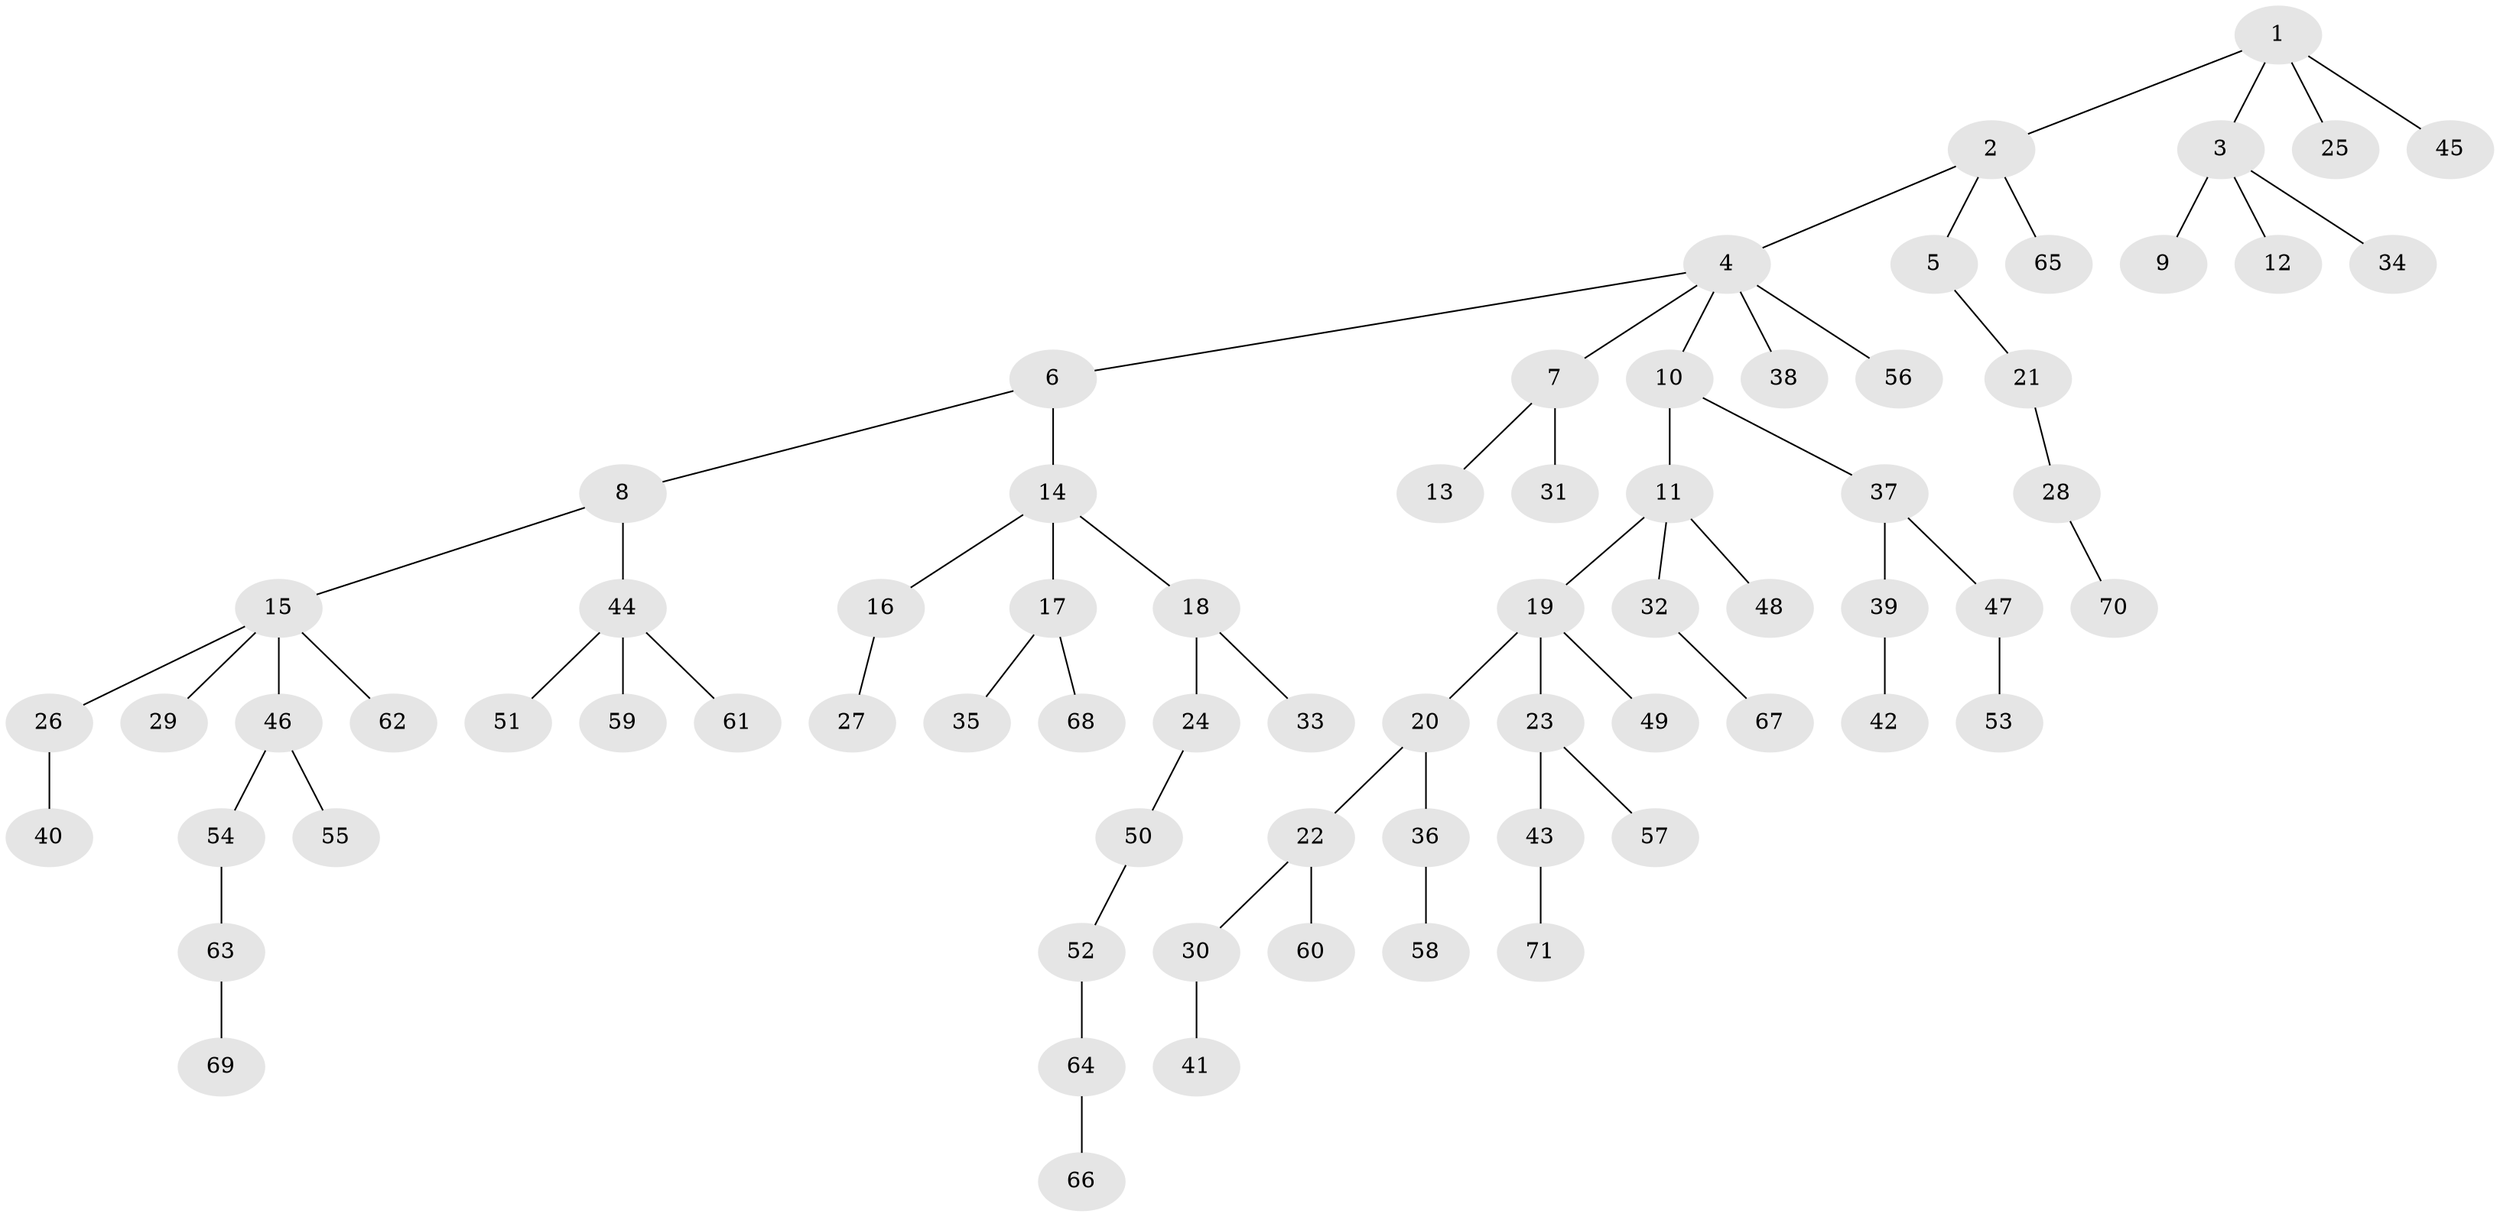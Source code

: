 // coarse degree distribution, {3: 0.22, 1: 0.44, 4: 0.06, 2: 0.26, 5: 0.02}
// Generated by graph-tools (version 1.1) at 2025/37/03/04/25 23:37:28]
// undirected, 71 vertices, 70 edges
graph export_dot {
  node [color=gray90,style=filled];
  1;
  2;
  3;
  4;
  5;
  6;
  7;
  8;
  9;
  10;
  11;
  12;
  13;
  14;
  15;
  16;
  17;
  18;
  19;
  20;
  21;
  22;
  23;
  24;
  25;
  26;
  27;
  28;
  29;
  30;
  31;
  32;
  33;
  34;
  35;
  36;
  37;
  38;
  39;
  40;
  41;
  42;
  43;
  44;
  45;
  46;
  47;
  48;
  49;
  50;
  51;
  52;
  53;
  54;
  55;
  56;
  57;
  58;
  59;
  60;
  61;
  62;
  63;
  64;
  65;
  66;
  67;
  68;
  69;
  70;
  71;
  1 -- 2;
  1 -- 3;
  1 -- 25;
  1 -- 45;
  2 -- 4;
  2 -- 5;
  2 -- 65;
  3 -- 9;
  3 -- 12;
  3 -- 34;
  4 -- 6;
  4 -- 7;
  4 -- 10;
  4 -- 38;
  4 -- 56;
  5 -- 21;
  6 -- 8;
  6 -- 14;
  7 -- 13;
  7 -- 31;
  8 -- 15;
  8 -- 44;
  10 -- 11;
  10 -- 37;
  11 -- 19;
  11 -- 32;
  11 -- 48;
  14 -- 16;
  14 -- 17;
  14 -- 18;
  15 -- 26;
  15 -- 29;
  15 -- 46;
  15 -- 62;
  16 -- 27;
  17 -- 35;
  17 -- 68;
  18 -- 24;
  18 -- 33;
  19 -- 20;
  19 -- 23;
  19 -- 49;
  20 -- 22;
  20 -- 36;
  21 -- 28;
  22 -- 30;
  22 -- 60;
  23 -- 43;
  23 -- 57;
  24 -- 50;
  26 -- 40;
  28 -- 70;
  30 -- 41;
  32 -- 67;
  36 -- 58;
  37 -- 39;
  37 -- 47;
  39 -- 42;
  43 -- 71;
  44 -- 51;
  44 -- 59;
  44 -- 61;
  46 -- 54;
  46 -- 55;
  47 -- 53;
  50 -- 52;
  52 -- 64;
  54 -- 63;
  63 -- 69;
  64 -- 66;
}
